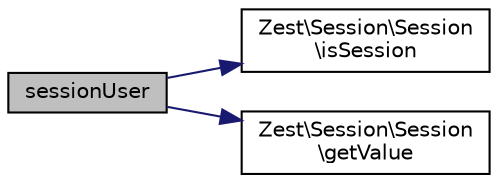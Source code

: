 digraph "sessionUser"
{
  edge [fontname="Helvetica",fontsize="10",labelfontname="Helvetica",labelfontsize="10"];
  node [fontname="Helvetica",fontsize="10",shape=record];
  rankdir="LR";
  Node30 [label="sessionUser",height=0.2,width=0.4,color="black", fillcolor="grey75", style="filled", fontcolor="black"];
  Node30 -> Node31 [color="midnightblue",fontsize="10",style="solid",fontname="Helvetica"];
  Node31 [label="Zest\\Session\\Session\l\\isSession",height=0.2,width=0.4,color="black", fillcolor="white", style="filled",URL="$class_zest_1_1_session_1_1_session.html#a93da4b5810cd219a403be01d51eaf8ec"];
  Node30 -> Node32 [color="midnightblue",fontsize="10",style="solid",fontname="Helvetica"];
  Node32 [label="Zest\\Session\\Session\l\\getValue",height=0.2,width=0.4,color="black", fillcolor="white", style="filled",URL="$class_zest_1_1_session_1_1_session.html#acba3a14ff7bb42eedd40d5e8a8f846c2"];
}
